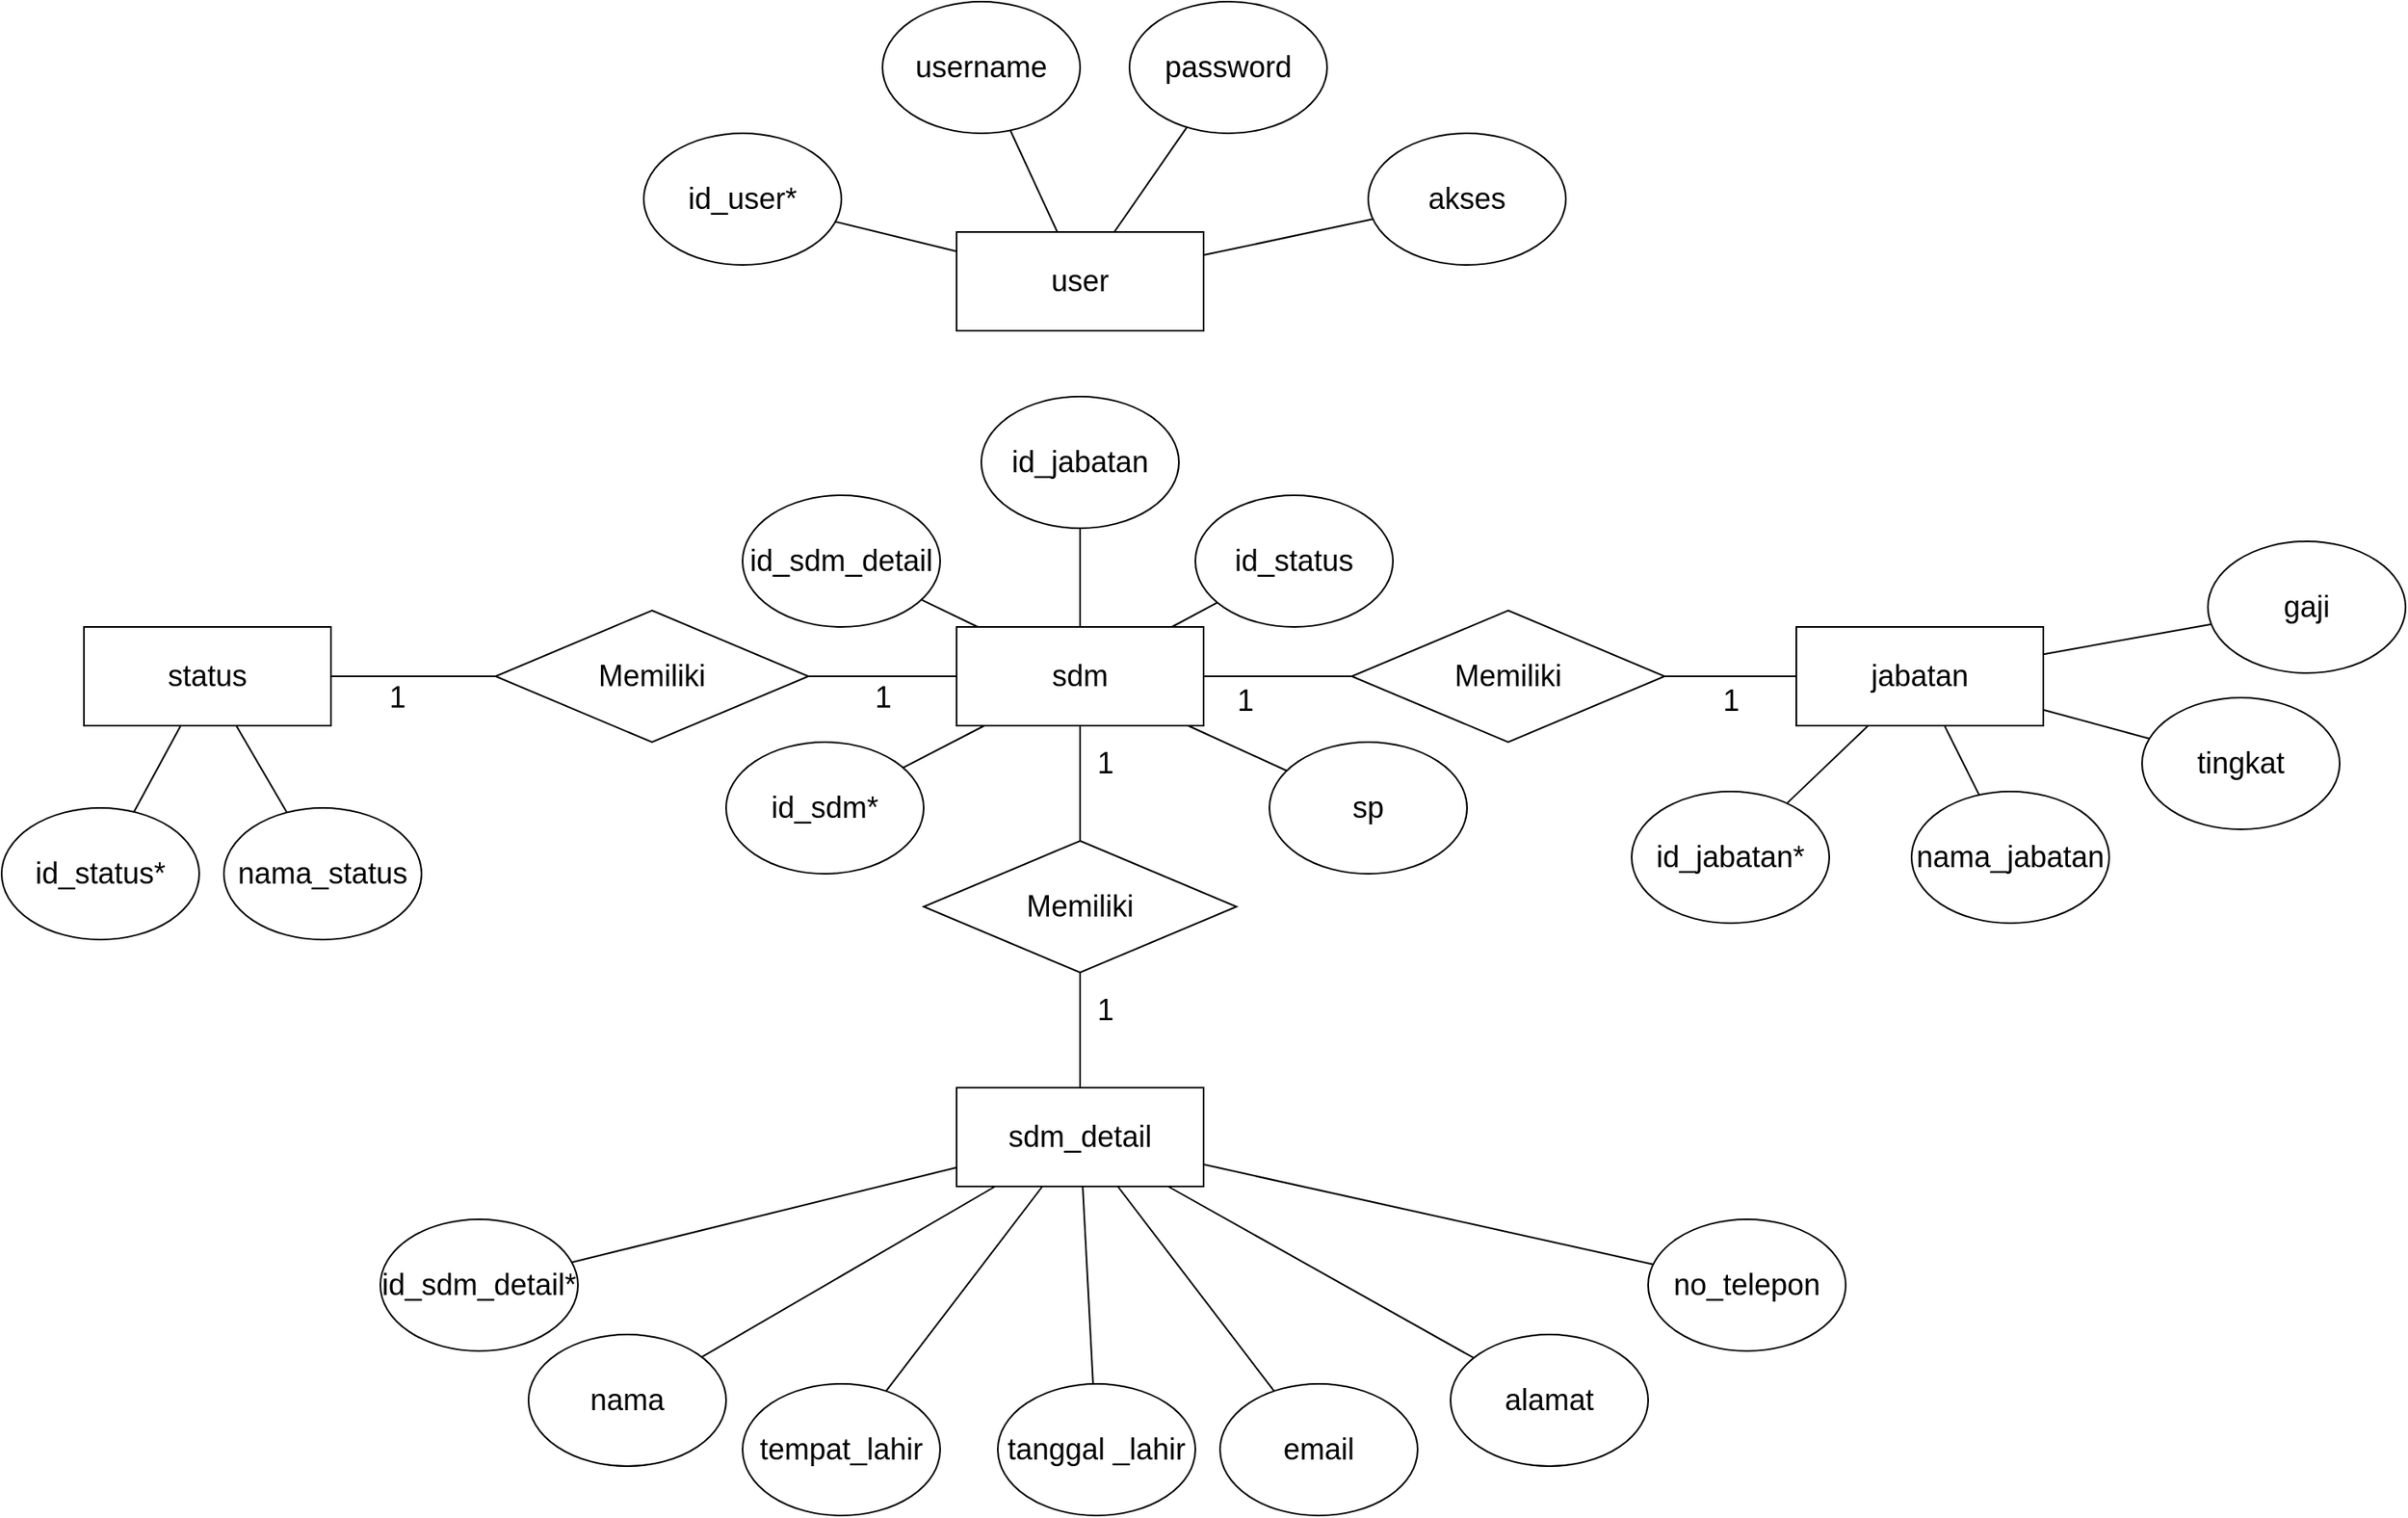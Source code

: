 <mxfile version="24.0.4" type="device">
  <diagram name="Page-1" id="iPiBIO3c_nPJHYMYE60K">
    <mxGraphModel dx="2438" dy="2218" grid="1" gridSize="10" guides="1" tooltips="1" connect="1" arrows="1" fold="1" page="1" pageScale="1" pageWidth="850" pageHeight="1100" math="0" shadow="0">
      <root>
        <mxCell id="0" />
        <mxCell id="1" parent="0" />
        <mxCell id="AFWLsl6BuxKSe-M0qsPv-1" value="id_sdm_detail*" style="ellipse;whiteSpace=wrap;html=1;fontSize=18;" vertex="1" parent="1">
          <mxGeometry x="-80" y="650" width="120" height="80" as="geometry" />
        </mxCell>
        <mxCell id="AFWLsl6BuxKSe-M0qsPv-9" style="rounded=0;orthogonalLoop=1;jettySize=auto;html=1;endArrow=none;endFill=0;fontSize=18;" edge="1" parent="1" source="AFWLsl6BuxKSe-M0qsPv-2" target="AFWLsl6BuxKSe-M0qsPv-1">
          <mxGeometry relative="1" as="geometry" />
        </mxCell>
        <mxCell id="AFWLsl6BuxKSe-M0qsPv-10" style="rounded=0;orthogonalLoop=1;jettySize=auto;html=1;endArrow=none;endFill=0;fontSize=18;" edge="1" parent="1" source="AFWLsl6BuxKSe-M0qsPv-2" target="AFWLsl6BuxKSe-M0qsPv-6">
          <mxGeometry relative="1" as="geometry" />
        </mxCell>
        <mxCell id="AFWLsl6BuxKSe-M0qsPv-11" style="rounded=0;orthogonalLoop=1;jettySize=auto;html=1;endArrow=none;endFill=0;fontSize=18;" edge="1" parent="1" source="AFWLsl6BuxKSe-M0qsPv-2" target="AFWLsl6BuxKSe-M0qsPv-5">
          <mxGeometry relative="1" as="geometry" />
        </mxCell>
        <mxCell id="AFWLsl6BuxKSe-M0qsPv-12" style="rounded=0;orthogonalLoop=1;jettySize=auto;html=1;endArrow=none;endFill=0;fontSize=18;" edge="1" parent="1" source="AFWLsl6BuxKSe-M0qsPv-2" target="AFWLsl6BuxKSe-M0qsPv-4">
          <mxGeometry relative="1" as="geometry" />
        </mxCell>
        <mxCell id="AFWLsl6BuxKSe-M0qsPv-13" style="rounded=0;orthogonalLoop=1;jettySize=auto;html=1;endArrow=none;endFill=0;fontSize=18;" edge="1" parent="1" source="AFWLsl6BuxKSe-M0qsPv-2" target="AFWLsl6BuxKSe-M0qsPv-8">
          <mxGeometry relative="1" as="geometry" />
        </mxCell>
        <mxCell id="AFWLsl6BuxKSe-M0qsPv-14" style="rounded=0;orthogonalLoop=1;jettySize=auto;html=1;endArrow=none;endFill=0;fontSize=18;" edge="1" parent="1" source="AFWLsl6BuxKSe-M0qsPv-2" target="AFWLsl6BuxKSe-M0qsPv-3">
          <mxGeometry relative="1" as="geometry" />
        </mxCell>
        <mxCell id="AFWLsl6BuxKSe-M0qsPv-15" style="rounded=0;orthogonalLoop=1;jettySize=auto;html=1;endArrow=none;endFill=0;fontSize=18;" edge="1" parent="1" source="AFWLsl6BuxKSe-M0qsPv-2" target="AFWLsl6BuxKSe-M0qsPv-7">
          <mxGeometry relative="1" as="geometry" />
        </mxCell>
        <mxCell id="AFWLsl6BuxKSe-M0qsPv-2" value="sdm_detail" style="rounded=0;whiteSpace=wrap;html=1;fontSize=18;" vertex="1" parent="1">
          <mxGeometry x="270" y="570" width="150" height="60" as="geometry" />
        </mxCell>
        <mxCell id="AFWLsl6BuxKSe-M0qsPv-3" value="alamat" style="ellipse;whiteSpace=wrap;html=1;fontSize=18;" vertex="1" parent="1">
          <mxGeometry x="570" y="720" width="120" height="80" as="geometry" />
        </mxCell>
        <mxCell id="AFWLsl6BuxKSe-M0qsPv-4" value="tanggal _lahir" style="ellipse;whiteSpace=wrap;html=1;fontSize=18;" vertex="1" parent="1">
          <mxGeometry x="295" y="750" width="120" height="80" as="geometry" />
        </mxCell>
        <mxCell id="AFWLsl6BuxKSe-M0qsPv-5" value="tempat_lahir" style="ellipse;whiteSpace=wrap;html=1;fontSize=18;" vertex="1" parent="1">
          <mxGeometry x="140" y="750" width="120" height="80" as="geometry" />
        </mxCell>
        <mxCell id="AFWLsl6BuxKSe-M0qsPv-6" value="nama" style="ellipse;whiteSpace=wrap;html=1;fontSize=18;" vertex="1" parent="1">
          <mxGeometry x="10" y="720" width="120" height="80" as="geometry" />
        </mxCell>
        <mxCell id="AFWLsl6BuxKSe-M0qsPv-7" value="no_telepon" style="ellipse;whiteSpace=wrap;html=1;fontSize=18;" vertex="1" parent="1">
          <mxGeometry x="690" y="650" width="120" height="80" as="geometry" />
        </mxCell>
        <mxCell id="AFWLsl6BuxKSe-M0qsPv-8" value="email" style="ellipse;whiteSpace=wrap;html=1;fontSize=18;" vertex="1" parent="1">
          <mxGeometry x="430" y="750" width="120" height="80" as="geometry" />
        </mxCell>
        <mxCell id="AFWLsl6BuxKSe-M0qsPv-21" style="rounded=0;orthogonalLoop=1;jettySize=auto;html=1;endArrow=none;endFill=0;fontSize=18;" edge="1" parent="1" source="AFWLsl6BuxKSe-M0qsPv-16" target="AFWLsl6BuxKSe-M0qsPv-20">
          <mxGeometry relative="1" as="geometry" />
        </mxCell>
        <mxCell id="AFWLsl6BuxKSe-M0qsPv-31" style="rounded=0;orthogonalLoop=1;jettySize=auto;html=1;endArrow=none;endFill=0;fontSize=18;" edge="1" parent="1" source="AFWLsl6BuxKSe-M0qsPv-16" target="AFWLsl6BuxKSe-M0qsPv-30">
          <mxGeometry relative="1" as="geometry" />
        </mxCell>
        <mxCell id="AFWLsl6BuxKSe-M0qsPv-50" style="rounded=0;orthogonalLoop=1;jettySize=auto;html=1;endArrow=none;endFill=0;fontSize=18;" edge="1" parent="1" source="AFWLsl6BuxKSe-M0qsPv-16" target="AFWLsl6BuxKSe-M0qsPv-49">
          <mxGeometry relative="1" as="geometry" />
        </mxCell>
        <mxCell id="AFWLsl6BuxKSe-M0qsPv-55" style="rounded=0;orthogonalLoop=1;jettySize=auto;html=1;endArrow=none;endFill=0;fontSize=18;" edge="1" parent="1" source="AFWLsl6BuxKSe-M0qsPv-16" target="AFWLsl6BuxKSe-M0qsPv-52">
          <mxGeometry relative="1" as="geometry" />
        </mxCell>
        <mxCell id="AFWLsl6BuxKSe-M0qsPv-56" style="rounded=0;orthogonalLoop=1;jettySize=auto;html=1;endArrow=none;endFill=0;fontSize=18;" edge="1" parent="1" source="AFWLsl6BuxKSe-M0qsPv-16" target="AFWLsl6BuxKSe-M0qsPv-53">
          <mxGeometry relative="1" as="geometry" />
        </mxCell>
        <mxCell id="AFWLsl6BuxKSe-M0qsPv-57" style="rounded=0;orthogonalLoop=1;jettySize=auto;html=1;endArrow=none;endFill=0;fontSize=18;" edge="1" parent="1" source="AFWLsl6BuxKSe-M0qsPv-16" target="AFWLsl6BuxKSe-M0qsPv-54">
          <mxGeometry relative="1" as="geometry" />
        </mxCell>
        <mxCell id="AFWLsl6BuxKSe-M0qsPv-58" style="rounded=0;orthogonalLoop=1;jettySize=auto;html=1;endArrow=none;endFill=0;fontSize=18;" edge="1" parent="1" source="AFWLsl6BuxKSe-M0qsPv-16" target="AFWLsl6BuxKSe-M0qsPv-51">
          <mxGeometry relative="1" as="geometry" />
        </mxCell>
        <mxCell id="AFWLsl6BuxKSe-M0qsPv-16" value="sdm" style="rounded=0;whiteSpace=wrap;html=1;fontSize=18;" vertex="1" parent="1">
          <mxGeometry x="270" y="290" width="150" height="60" as="geometry" />
        </mxCell>
        <mxCell id="AFWLsl6BuxKSe-M0qsPv-41" style="rounded=0;orthogonalLoop=1;jettySize=auto;html=1;endArrow=none;endFill=0;fontSize=18;" edge="1" parent="1" source="AFWLsl6BuxKSe-M0qsPv-17" target="AFWLsl6BuxKSe-M0qsPv-40">
          <mxGeometry relative="1" as="geometry" />
        </mxCell>
        <mxCell id="AFWLsl6BuxKSe-M0qsPv-46" style="rounded=0;orthogonalLoop=1;jettySize=auto;html=1;endArrow=none;endFill=0;fontSize=18;" edge="1" parent="1" source="AFWLsl6BuxKSe-M0qsPv-17" target="AFWLsl6BuxKSe-M0qsPv-42">
          <mxGeometry relative="1" as="geometry" />
        </mxCell>
        <mxCell id="AFWLsl6BuxKSe-M0qsPv-47" style="rounded=0;orthogonalLoop=1;jettySize=auto;html=1;endArrow=none;endFill=0;fontSize=18;" edge="1" parent="1" source="AFWLsl6BuxKSe-M0qsPv-17" target="AFWLsl6BuxKSe-M0qsPv-44">
          <mxGeometry relative="1" as="geometry" />
        </mxCell>
        <mxCell id="AFWLsl6BuxKSe-M0qsPv-48" style="rounded=0;orthogonalLoop=1;jettySize=auto;html=1;endArrow=none;endFill=0;fontSize=18;" edge="1" parent="1" source="AFWLsl6BuxKSe-M0qsPv-17" target="AFWLsl6BuxKSe-M0qsPv-45">
          <mxGeometry relative="1" as="geometry" />
        </mxCell>
        <mxCell id="AFWLsl6BuxKSe-M0qsPv-17" value="jabatan" style="rounded=0;whiteSpace=wrap;html=1;fontSize=18;" vertex="1" parent="1">
          <mxGeometry x="780" y="290" width="150" height="60" as="geometry" />
        </mxCell>
        <mxCell id="AFWLsl6BuxKSe-M0qsPv-26" style="rounded=0;orthogonalLoop=1;jettySize=auto;html=1;endArrow=none;endFill=0;fontSize=18;" edge="1" parent="1" source="AFWLsl6BuxKSe-M0qsPv-18" target="AFWLsl6BuxKSe-M0qsPv-25">
          <mxGeometry relative="1" as="geometry" />
        </mxCell>
        <mxCell id="AFWLsl6BuxKSe-M0qsPv-37" style="rounded=0;orthogonalLoop=1;jettySize=auto;html=1;endArrow=none;endFill=0;fontSize=18;" edge="1" parent="1" source="AFWLsl6BuxKSe-M0qsPv-18" target="AFWLsl6BuxKSe-M0qsPv-35">
          <mxGeometry relative="1" as="geometry" />
        </mxCell>
        <mxCell id="AFWLsl6BuxKSe-M0qsPv-38" style="rounded=0;orthogonalLoop=1;jettySize=auto;html=1;endArrow=none;endFill=0;fontSize=18;" edge="1" parent="1" source="AFWLsl6BuxKSe-M0qsPv-18" target="AFWLsl6BuxKSe-M0qsPv-36">
          <mxGeometry relative="1" as="geometry" />
        </mxCell>
        <mxCell id="AFWLsl6BuxKSe-M0qsPv-18" value="status" style="rounded=0;whiteSpace=wrap;html=1;fontSize=18;" vertex="1" parent="1">
          <mxGeometry x="-260" y="290" width="150" height="60" as="geometry" />
        </mxCell>
        <mxCell id="AFWLsl6BuxKSe-M0qsPv-63" style="rounded=0;orthogonalLoop=1;jettySize=auto;html=1;endArrow=none;endFill=0;fontSize=18;" edge="1" parent="1" source="AFWLsl6BuxKSe-M0qsPv-19" target="AFWLsl6BuxKSe-M0qsPv-59">
          <mxGeometry relative="1" as="geometry" />
        </mxCell>
        <mxCell id="AFWLsl6BuxKSe-M0qsPv-64" style="rounded=0;orthogonalLoop=1;jettySize=auto;html=1;endArrow=none;endFill=0;fontSize=18;" edge="1" parent="1" source="AFWLsl6BuxKSe-M0qsPv-19" target="AFWLsl6BuxKSe-M0qsPv-60">
          <mxGeometry relative="1" as="geometry" />
        </mxCell>
        <mxCell id="AFWLsl6BuxKSe-M0qsPv-65" style="rounded=0;orthogonalLoop=1;jettySize=auto;html=1;endArrow=none;endFill=0;fontSize=18;" edge="1" parent="1" source="AFWLsl6BuxKSe-M0qsPv-19" target="AFWLsl6BuxKSe-M0qsPv-61">
          <mxGeometry relative="1" as="geometry" />
        </mxCell>
        <mxCell id="AFWLsl6BuxKSe-M0qsPv-66" style="rounded=0;orthogonalLoop=1;jettySize=auto;html=1;endArrow=none;endFill=0;fontSize=18;" edge="1" parent="1" source="AFWLsl6BuxKSe-M0qsPv-19" target="AFWLsl6BuxKSe-M0qsPv-62">
          <mxGeometry relative="1" as="geometry" />
        </mxCell>
        <mxCell id="AFWLsl6BuxKSe-M0qsPv-19" value="user" style="rounded=0;whiteSpace=wrap;html=1;fontSize=18;" vertex="1" parent="1">
          <mxGeometry x="270" y="50" width="150" height="60" as="geometry" />
        </mxCell>
        <mxCell id="AFWLsl6BuxKSe-M0qsPv-22" style="rounded=0;orthogonalLoop=1;jettySize=auto;html=1;endArrow=none;endFill=0;fontSize=18;" edge="1" parent="1" source="AFWLsl6BuxKSe-M0qsPv-20" target="AFWLsl6BuxKSe-M0qsPv-2">
          <mxGeometry relative="1" as="geometry" />
        </mxCell>
        <mxCell id="AFWLsl6BuxKSe-M0qsPv-20" value="Memiliki" style="rhombus;whiteSpace=wrap;html=1;fontSize=18;" vertex="1" parent="1">
          <mxGeometry x="250" y="420" width="190" height="80" as="geometry" />
        </mxCell>
        <mxCell id="AFWLsl6BuxKSe-M0qsPv-23" value="1" style="text;html=1;align=center;verticalAlign=middle;resizable=0;points=[];autosize=1;strokeColor=none;fillColor=none;fontSize=18;" vertex="1" parent="1">
          <mxGeometry x="345" y="503" width="30" height="40" as="geometry" />
        </mxCell>
        <mxCell id="AFWLsl6BuxKSe-M0qsPv-24" value="1" style="text;html=1;align=center;verticalAlign=middle;resizable=0;points=[];autosize=1;strokeColor=none;fillColor=none;fontSize=18;" vertex="1" parent="1">
          <mxGeometry x="345" y="353" width="30" height="40" as="geometry" />
        </mxCell>
        <mxCell id="AFWLsl6BuxKSe-M0qsPv-27" style="rounded=0;orthogonalLoop=1;jettySize=auto;html=1;endArrow=none;endFill=0;fontSize=18;" edge="1" parent="1" source="AFWLsl6BuxKSe-M0qsPv-25" target="AFWLsl6BuxKSe-M0qsPv-16">
          <mxGeometry relative="1" as="geometry" />
        </mxCell>
        <mxCell id="AFWLsl6BuxKSe-M0qsPv-25" value="Memiliki" style="rhombus;whiteSpace=wrap;html=1;fontSize=18;" vertex="1" parent="1">
          <mxGeometry x="-10" y="280" width="190" height="80" as="geometry" />
        </mxCell>
        <mxCell id="AFWLsl6BuxKSe-M0qsPv-28" value="1" style="text;html=1;align=center;verticalAlign=middle;resizable=0;points=[];autosize=1;strokeColor=none;fillColor=none;fontSize=18;" vertex="1" parent="1">
          <mxGeometry x="-85" y="313" width="30" height="40" as="geometry" />
        </mxCell>
        <mxCell id="AFWLsl6BuxKSe-M0qsPv-29" value="1" style="text;html=1;align=center;verticalAlign=middle;resizable=0;points=[];autosize=1;strokeColor=none;fillColor=none;fontSize=18;" vertex="1" parent="1">
          <mxGeometry x="210" y="313" width="30" height="40" as="geometry" />
        </mxCell>
        <mxCell id="AFWLsl6BuxKSe-M0qsPv-32" style="rounded=0;orthogonalLoop=1;jettySize=auto;html=1;endArrow=none;endFill=0;fontSize=18;" edge="1" parent="1" source="AFWLsl6BuxKSe-M0qsPv-30" target="AFWLsl6BuxKSe-M0qsPv-17">
          <mxGeometry relative="1" as="geometry" />
        </mxCell>
        <mxCell id="AFWLsl6BuxKSe-M0qsPv-30" value="Memiliki" style="rhombus;whiteSpace=wrap;html=1;fontSize=18;" vertex="1" parent="1">
          <mxGeometry x="510" y="280" width="190" height="80" as="geometry" />
        </mxCell>
        <mxCell id="AFWLsl6BuxKSe-M0qsPv-33" value="1" style="text;html=1;align=center;verticalAlign=middle;resizable=0;points=[];autosize=1;strokeColor=none;fillColor=none;fontSize=18;" vertex="1" parent="1">
          <mxGeometry x="430" y="315" width="30" height="40" as="geometry" />
        </mxCell>
        <mxCell id="AFWLsl6BuxKSe-M0qsPv-34" value="1" style="text;html=1;align=center;verticalAlign=middle;resizable=0;points=[];autosize=1;strokeColor=none;fillColor=none;fontSize=18;" vertex="1" parent="1">
          <mxGeometry x="725" y="315" width="30" height="40" as="geometry" />
        </mxCell>
        <mxCell id="AFWLsl6BuxKSe-M0qsPv-35" value="id_status*" style="ellipse;whiteSpace=wrap;html=1;fontSize=18;" vertex="1" parent="1">
          <mxGeometry x="-310" y="400" width="120" height="80" as="geometry" />
        </mxCell>
        <mxCell id="AFWLsl6BuxKSe-M0qsPv-36" value="nama_status" style="ellipse;whiteSpace=wrap;html=1;fontSize=18;" vertex="1" parent="1">
          <mxGeometry x="-175" y="400" width="120" height="80" as="geometry" />
        </mxCell>
        <mxCell id="AFWLsl6BuxKSe-M0qsPv-40" value="id_jabatan*" style="ellipse;whiteSpace=wrap;html=1;fontSize=18;" vertex="1" parent="1">
          <mxGeometry x="680" y="390" width="120" height="80" as="geometry" />
        </mxCell>
        <mxCell id="AFWLsl6BuxKSe-M0qsPv-42" value="nama_jabatan" style="ellipse;whiteSpace=wrap;html=1;fontSize=18;" vertex="1" parent="1">
          <mxGeometry x="850" y="390" width="120" height="80" as="geometry" />
        </mxCell>
        <mxCell id="AFWLsl6BuxKSe-M0qsPv-44" value="tingkat" style="ellipse;whiteSpace=wrap;html=1;fontSize=18;" vertex="1" parent="1">
          <mxGeometry x="990" y="333" width="120" height="80" as="geometry" />
        </mxCell>
        <mxCell id="AFWLsl6BuxKSe-M0qsPv-45" value="gaji" style="ellipse;whiteSpace=wrap;html=1;fontSize=18;" vertex="1" parent="1">
          <mxGeometry x="1030" y="238" width="120" height="80" as="geometry" />
        </mxCell>
        <mxCell id="AFWLsl6BuxKSe-M0qsPv-49" value="id_sdm*" style="ellipse;whiteSpace=wrap;html=1;fontSize=18;" vertex="1" parent="1">
          <mxGeometry x="130" y="360" width="120" height="80" as="geometry" />
        </mxCell>
        <mxCell id="AFWLsl6BuxKSe-M0qsPv-51" value="id_sdm_detail" style="ellipse;whiteSpace=wrap;html=1;fontSize=18;" vertex="1" parent="1">
          <mxGeometry x="140" y="210" width="120" height="80" as="geometry" />
        </mxCell>
        <mxCell id="AFWLsl6BuxKSe-M0qsPv-52" value="sp" style="ellipse;whiteSpace=wrap;html=1;fontSize=18;" vertex="1" parent="1">
          <mxGeometry x="460" y="360" width="120" height="80" as="geometry" />
        </mxCell>
        <mxCell id="AFWLsl6BuxKSe-M0qsPv-53" value="id_status" style="ellipse;whiteSpace=wrap;html=1;fontSize=18;" vertex="1" parent="1">
          <mxGeometry x="415" y="210" width="120" height="80" as="geometry" />
        </mxCell>
        <mxCell id="AFWLsl6BuxKSe-M0qsPv-54" value="id_jabatan" style="ellipse;whiteSpace=wrap;html=1;fontSize=18;" vertex="1" parent="1">
          <mxGeometry x="285" y="150" width="120" height="80" as="geometry" />
        </mxCell>
        <mxCell id="AFWLsl6BuxKSe-M0qsPv-59" value="id_user*" style="ellipse;whiteSpace=wrap;html=1;fontSize=18;" vertex="1" parent="1">
          <mxGeometry x="80" y="-10" width="120" height="80" as="geometry" />
        </mxCell>
        <mxCell id="AFWLsl6BuxKSe-M0qsPv-60" value="username" style="ellipse;whiteSpace=wrap;html=1;fontSize=18;" vertex="1" parent="1">
          <mxGeometry x="225" y="-90" width="120" height="80" as="geometry" />
        </mxCell>
        <mxCell id="AFWLsl6BuxKSe-M0qsPv-61" value="password" style="ellipse;whiteSpace=wrap;html=1;fontSize=18;" vertex="1" parent="1">
          <mxGeometry x="375" y="-90" width="120" height="80" as="geometry" />
        </mxCell>
        <mxCell id="AFWLsl6BuxKSe-M0qsPv-62" value="akses" style="ellipse;whiteSpace=wrap;html=1;fontSize=18;" vertex="1" parent="1">
          <mxGeometry x="520" y="-10" width="120" height="80" as="geometry" />
        </mxCell>
      </root>
    </mxGraphModel>
  </diagram>
</mxfile>
